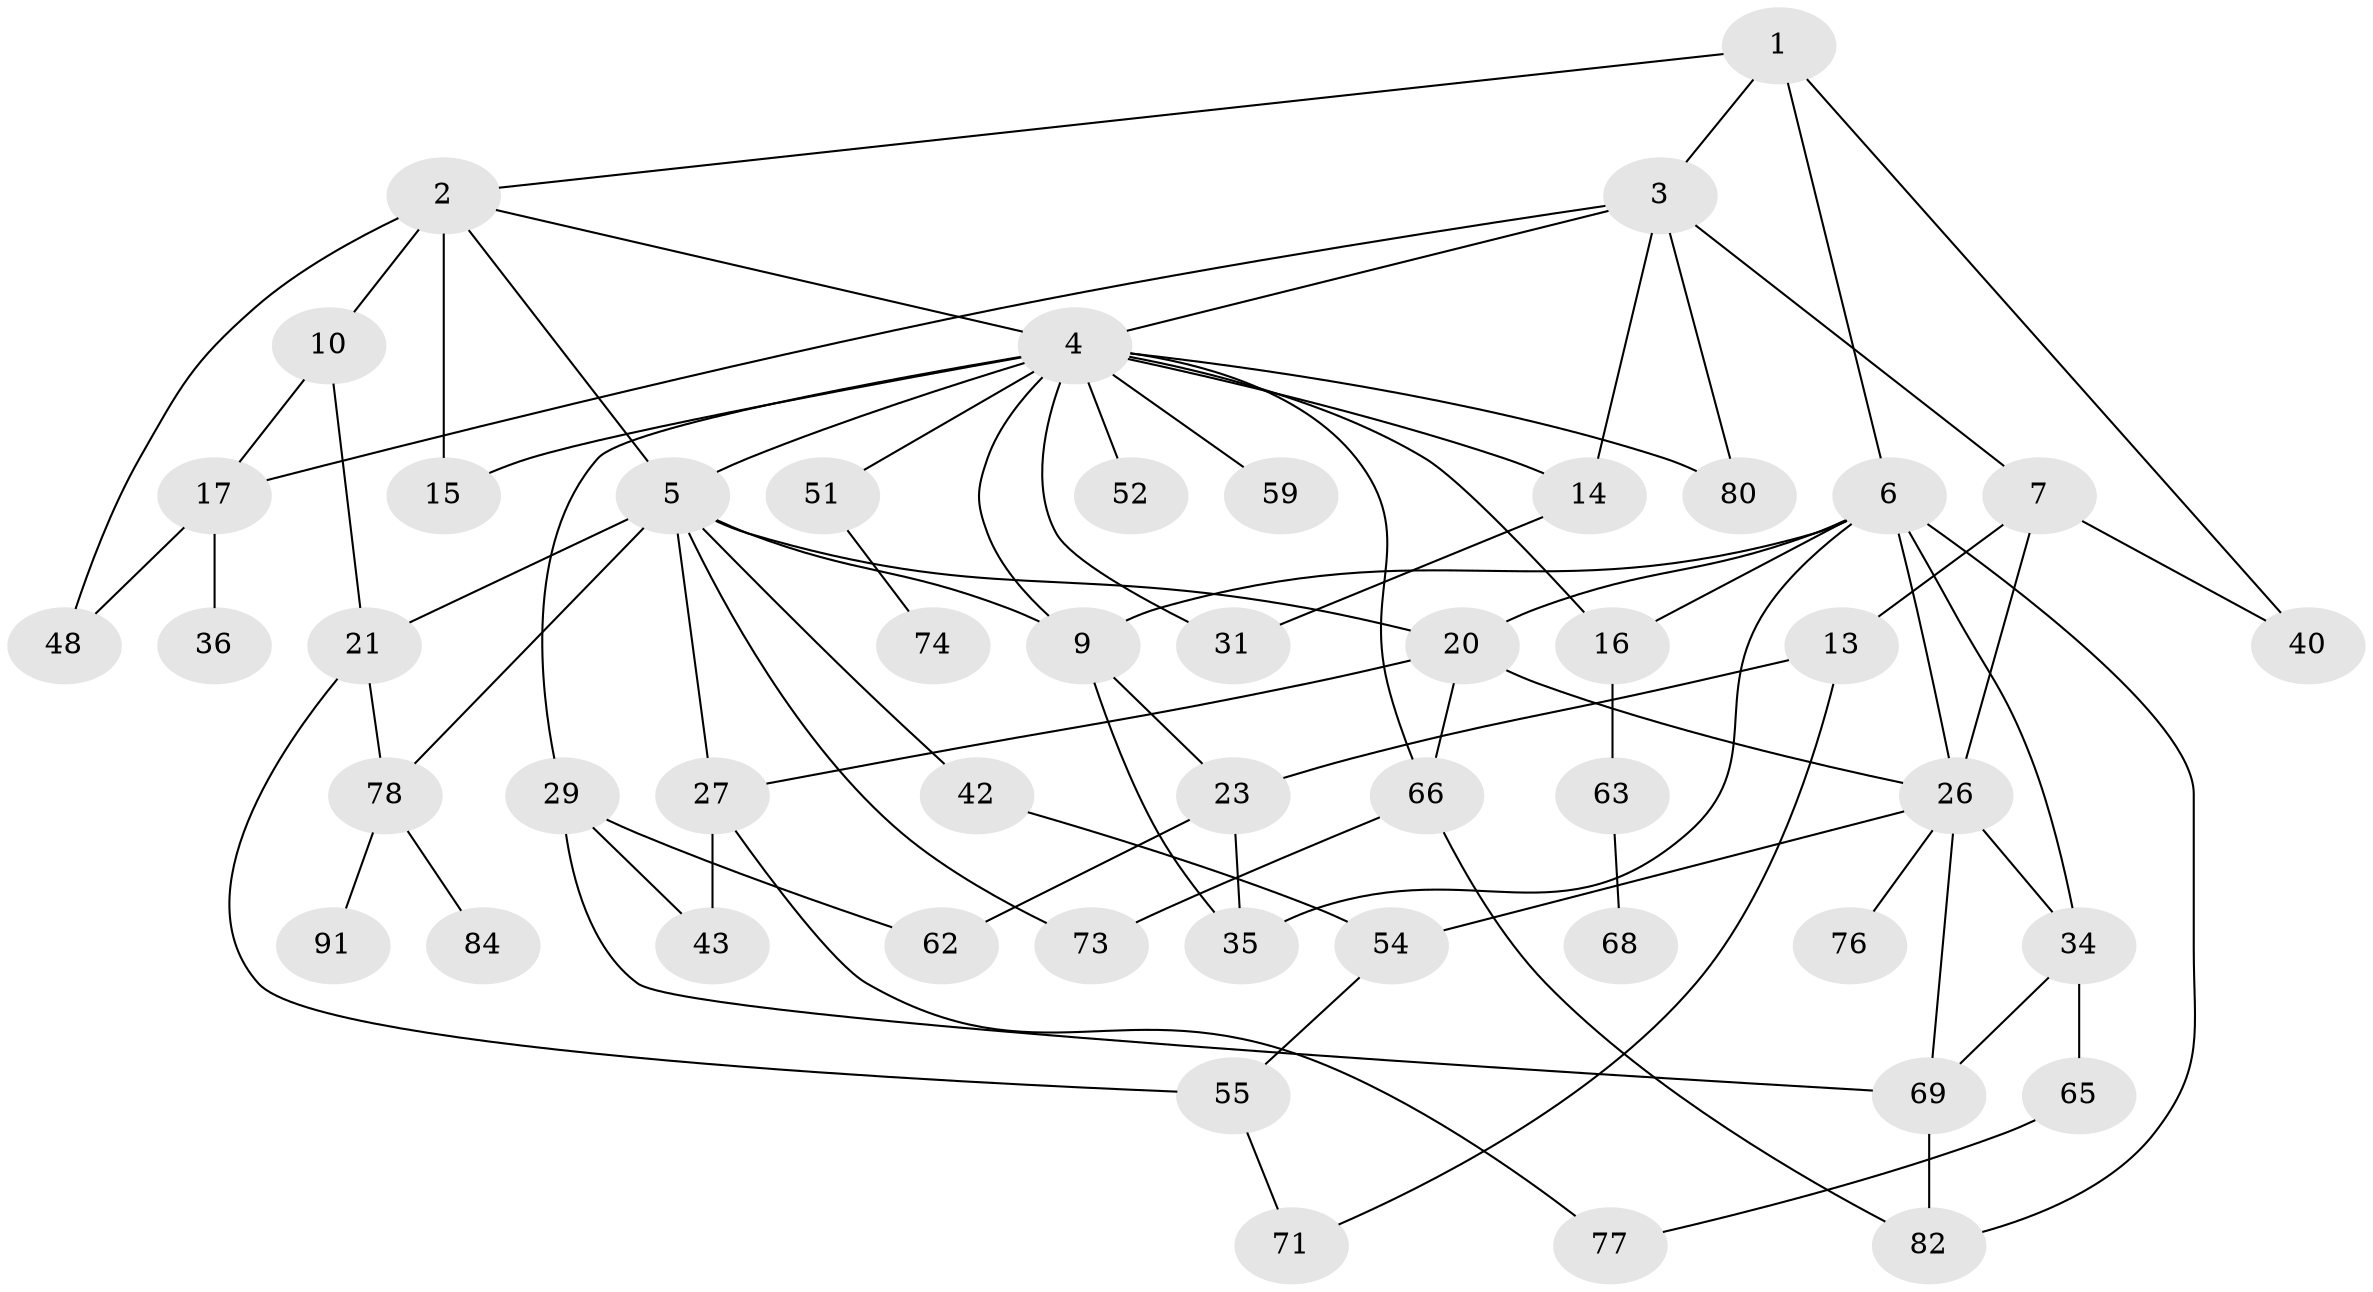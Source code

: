 // original degree distribution, {4: 0.12244897959183673, 5: 0.08163265306122448, 9: 0.02040816326530612, 6: 0.02040816326530612, 3: 0.24489795918367346, 2: 0.30612244897959184, 1: 0.20408163265306123}
// Generated by graph-tools (version 1.1) at 2025/13/03/09/25 04:13:21]
// undirected, 49 vertices, 82 edges
graph export_dot {
graph [start="1"]
  node [color=gray90,style=filled];
  1 [super="+28"];
  2 [super="+33"];
  3 [super="+11"];
  4 [super="+8+87+44+39"];
  5 [super="+25+22+24"];
  6 [super="+12+89"];
  7 [super="+94"];
  9 [super="+53+58"];
  10 [super="+18"];
  13 [super="+19"];
  14;
  15 [super="+67"];
  16;
  17 [super="+81"];
  20 [super="+64"];
  21 [super="+46"];
  23 [super="+56"];
  26 [super="+32+45+60+37"];
  27;
  29 [super="+75+41"];
  31 [super="+83"];
  34;
  35 [super="+49+61+79"];
  36;
  40 [super="+57"];
  42;
  43;
  48 [super="+96"];
  51;
  52;
  54;
  55;
  59;
  62;
  63;
  65;
  66;
  68;
  69 [super="+90+93+85"];
  71;
  73;
  74;
  76;
  77;
  78;
  80;
  82;
  84;
  91;
  1 -- 2;
  1 -- 3;
  1 -- 6;
  1 -- 40;
  2 -- 4;
  2 -- 5;
  2 -- 10;
  2 -- 48;
  2 -- 15 [weight=2];
  3 -- 7;
  3 -- 17;
  3 -- 4;
  3 -- 80;
  3 -- 14;
  4 -- 15;
  4 -- 16;
  4 -- 29;
  4 -- 51;
  4 -- 31;
  4 -- 66;
  4 -- 52;
  4 -- 59;
  4 -- 14;
  4 -- 80;
  4 -- 9;
  4 -- 5;
  5 -- 9;
  5 -- 21;
  5 -- 42;
  5 -- 27;
  5 -- 20;
  5 -- 73;
  5 -- 78;
  6 -- 20;
  6 -- 26;
  6 -- 35 [weight=2];
  6 -- 82;
  6 -- 9;
  6 -- 34;
  6 -- 16;
  7 -- 13;
  7 -- 40;
  7 -- 26;
  9 -- 35;
  9 -- 23;
  10 -- 17;
  10 -- 21;
  13 -- 71;
  13 -- 23;
  14 -- 31;
  16 -- 63;
  17 -- 36;
  17 -- 48 [weight=2];
  20 -- 66;
  20 -- 27;
  20 -- 26;
  21 -- 78;
  21 -- 55;
  23 -- 62;
  23 -- 35;
  26 -- 69;
  26 -- 34;
  26 -- 54;
  26 -- 76;
  27 -- 43;
  27 -- 77;
  29 -- 43;
  29 -- 62;
  29 -- 69;
  34 -- 65;
  34 -- 69;
  42 -- 54;
  51 -- 74;
  54 -- 55;
  55 -- 71;
  63 -- 68;
  65 -- 77;
  66 -- 82;
  66 -- 73;
  69 -- 82;
  78 -- 84;
  78 -- 91;
}
